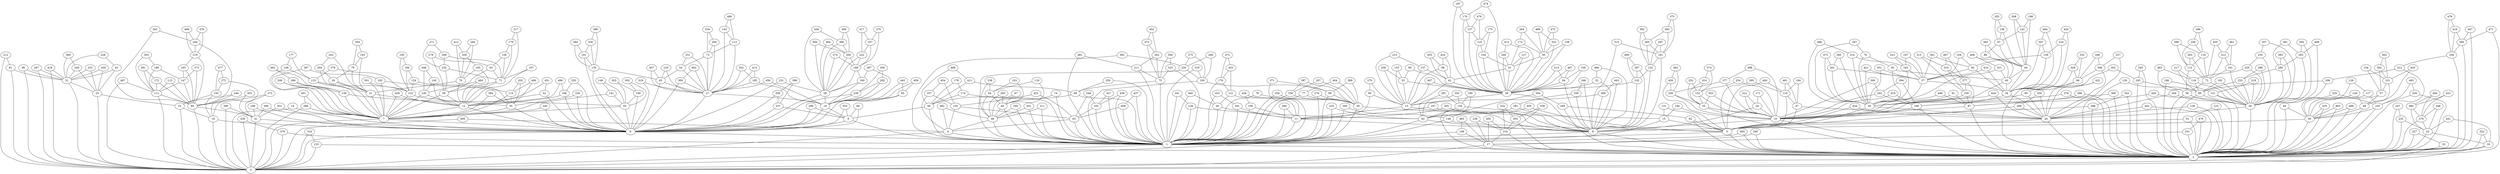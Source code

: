 graph G_1 {
    1;
    2;
    3;
    4;
    5;
    6;
    7;
    8;
    9;
    10;
    11;
    12;
    13;
    14;
    15;
    16;
    17;
    18;
    19;
    20;
    21;
    22;
    23;
    24;
    25;
    26;
    27;
    28;
    29;
    30;
    31;
    32;
    33;
    34;
    35;
    36;
    37;
    38;
    39;
    40;
    41;
    42;
    43;
    44;
    45;
    46;
    47;
    48;
    49;
    50;
    51;
    52;
    53;
    54;
    55;
    56;
    57;
    58;
    59;
    60;
    61;
    62;
    63;
    64;
    65;
    66;
    67;
    68;
    69;
    70;
    71;
    72;
    73;
    74;
    75;
    76;
    77;
    78;
    79;
    80;
    81;
    82;
    83;
    84;
    85;
    86;
    87;
    88;
    89;
    90;
    91;
    92;
    93;
    94;
    95;
    96;
    97;
    98;
    99;
    100;
    101;
    102;
    103;
    104;
    105;
    106;
    107;
    108;
    109;
    110;
    111;
    112;
    113;
    114;
    115;
    116;
    117;
    118;
    119;
    120;
    121;
    122;
    123;
    124;
    125;
    126;
    127;
    128;
    129;
    130;
    131;
    132;
    133;
    134;
    135;
    136;
    137;
    138;
    139;
    140;
    141;
    142;
    143;
    144;
    145;
    146;
    147;
    148;
    149;
    150;
    151;
    152;
    153;
    154;
    155;
    156;
    157;
    158;
    159;
    160;
    161;
    162;
    163;
    164;
    165;
    166;
    167;
    168;
    169;
    170;
    171;
    172;
    173;
    174;
    175;
    176;
    177;
    178;
    179;
    180;
    181;
    182;
    183;
    184;
    185;
    186;
    187;
    188;
    189;
    190;
    191;
    192;
    193;
    194;
    195;
    196;
    197;
    198;
    199;
    200;
    201;
    202;
    203;
    204;
    205;
    206;
    207;
    208;
    209;
    210;
    211;
    212;
    213;
    214;
    215;
    216;
    217;
    218;
    219;
    220;
    221;
    222;
    223;
    224;
    225;
    226;
    227;
    228;
    229;
    230;
    231;
    232;
    233;
    234;
    235;
    236;
    237;
    238;
    239;
    240;
    241;
    242;
    243;
    244;
    245;
    246;
    247;
    248;
    249;
    250;
    251;
    252;
    253;
    254;
    255;
    256;
    257;
    258;
    259;
    260;
    261;
    262;
    263;
    264;
    265;
    266;
    267;
    268;
    269;
    270;
    271;
    272;
    273;
    274;
    275;
    276;
    277;
    278;
    279;
    280;
    281;
    282;
    283;
    284;
    285;
    286;
    287;
    288;
    289;
    290;
    291;
    292;
    293;
    294;
    295;
    296;
    297;
    298;
    299;
    300;
    301;
    302;
    303;
    304;
    305;
    306;
    307;
    308;
    309;
    310;
    311;
    312;
    313;
    314;
    315;
    316;
    317;
    318;
    319;
    320;
    321;
    322;
    323;
    324;
    325;
    326;
    327;
    328;
    329;
    330;
    331;
    332;
    333;
    334;
    335;
    336;
    337;
    338;
    339;
    340;
    341;
    342;
    343;
    344;
    345;
    346;
    347;
    348;
    349;
    350;
    351;
    352;
    353;
    354;
    355;
    356;
    357;
    358;
    359;
    360;
    361;
    362;
    363;
    364;
    365;
    366;
    367;
    368;
    369;
    370;
    371;
    372;
    373;
    374;
    375;
    376;
    377;
    378;
    379;
    380;
    381;
    382;
    383;
    384;
    385;
    386;
    387;
    388;
    389;
    390;
    391;
    392;
    393;
    394;
    395;
    396;
    397;
    398;
    399;
    400;
    401;
    402;
    403;
    404;
    405;
    406;
    407;
    408;
    409;
    410;
    411;
    412;
    413;
    414;
    415;
    416;
    417;
    418;
    419;
    420;
    421;
    422;
    423;
    424;
    425;
    426;
    427;
    428;
    429;
    430;
    431;
    432;
    433;
    434;
    435;
    436;
    437;
    438;
    439;
    440;
    441;
    442;
    443;
    444;
    445;
    446;
    447;
    448;
    449;
    450;
    451;
    452;
    453;
    454;
    455;
    456;
    457;
    458;
    459;
    460;
    461;
    462;
    463;
    464;
    465;
    466;
    467;
    468;
    469;
    470;
    471;
    472;
    473;
    474;
    475;
    476;
    477;
    478;
    479;
    480;
    481;
    482;
    483;
    484;
    485;
    486;
    487;
    488;
    489;
    490;
    491;
    492;
    493;
    494;
    495;
    496;
    497;
    498;
    499;
    500;
    501;
    502;
    503;
    1 -- 2;
    2 -- 3;
    1 -- 3;
    4 -- 1;
    4 -- 3;
    5 -- 1;
    5 -- 2;
    6 -- 1;
    6 -- 3;
    7 -- 6;
    7 -- 3;
    8 -- 1;
    8 -- 2;
    9 -- 6;
    9 -- 1;
    10 -- 8;
    10 -- 2;
    11 -- 8;
    11 -- 1;
    12 -- 7;
    12 -- 6;
    13 -- 11;
    13 -- 8;
    14 -- 7;
    14 -- 3;
    15 -- 5;
    15 -- 1;
    16 -- 2;
    16 -- 3;
    17 -- 2;
    17 -- 3;
    18 -- 6;
    18 -- 3;
    19 -- 9;
    19 -- 6;
    20 -- 11;
    20 -- 1;
    21 -- 12;
    21 -- 7;
    22 -- 18;
    22 -- 3;
    23 -- 16;
    23 -- 2;
    24 -- 10;
    24 -- 8;
    25 -- 22;
    25 -- 3;
    26 -- 5;
    26 -- 2;
    27 -- 19;
    27 -- 6;
    28 -- 13;
    28 -- 8;
    29 -- 21;
    29 -- 7;
    30 -- 26;
    30 -- 5;
    31 -- 25;
    31 -- 3;
    32 -- 28;
    32 -- 8;
    33 -- 28;
    33 -- 13;
    34 -- 30;
    34 -- 26;
    35 -- 7;
    35 -- 6;
    36 -- 26;
    36 -- 2;
    37 -- 34;
    37 -- 30;
    38 -- 15;
    38 -- 1;
    39 -- 8;
    39 -- 2;
    40 -- 34;
    40 -- 30;
    41 -- 6;
    41 -- 3;
    42 -- 28;
    42 -- 13;
    43 -- 31;
    43 -- 25;
    44 -- 39;
    44 -- 2;
    45 -- 27;
    45 -- 6;
    46 -- 4;
    46 -- 1;
    47 -- 26;
    47 -- 5;
    48 -- 39;
    48 -- 2;
    49 -- 46;
    49 -- 1;
    50 -- 40;
    50 -- 30;
    51 -- 42;
    51 -- 28;
    52 -- 12;
    52 -- 6;
    53 -- 2;
    53 -- 3;
    54 -- 45;
    54 -- 27;
    55 -- 10;
    55 -- 2;
    56 -- 36;
    56 -- 2;
    57 -- 48;
    57 -- 39;
    58 -- 19;
    58 -- 6;
    59 -- 12;
    59 -- 7;
    60 -- 9;
    60 -- 1;
    61 -- 31;
    61 -- 3;
    62 -- 8;
    62 -- 1;
    63 -- 4;
    63 -- 1;
    64 -- 40;
    64 -- 34;
    65 -- 7;
    65 -- 6;
    66 -- 9;
    66 -- 6;
    67 -- 49;
    67 -- 46;
    68 -- 60;
    68 -- 1;
    69 -- 38;
    69 -- 1;
    70 -- 21;
    70 -- 12;
    71 -- 59;
    71 -- 12;
    72 -- 56;
    72 -- 36;
    73 -- 54;
    73 -- 27;
    74 -- 49;
    74 -- 1;
    75 -- 68;
    75 -- 1;
    76 -- 50;
    76 -- 30;
    77 -- 38;
    77 -- 1;
    78 -- 38;
    78 -- 1;
    79 -- 29;
    79 -- 21;
    80 -- 41;
    80 -- 3;
    81 -- 5;
    81 -- 2;
    82 -- 37;
    82 -- 34;
    83 -- 19;
    83 -- 6;
    84 -- 49;
    84 -- 46;
    85 -- 30;
    85 -- 26;
    86 -- 34;
    86 -- 26;
    87 -- 10;
    87 -- 2;
    88 -- 64;
    88 -- 40;
    89 -- 36;
    89 -- 2;
    90 -- 13;
    90 -- 11;
    91 -- 87;
    91 -- 10;
    92 -- 5;
    92 -- 2;
    93 -- 71;
    93 -- 59;
    94 -- 28;
    94 -- 8;
    95 -- 51;
    95 -- 28;
    96 -- 31;
    96 -- 3;
    97 -- 88;
    97 -- 64;
    98 -- 42;
    98 -- 13;
    99 -- 33;
    99 -- 28;
    100 -- 69;
    100 -- 1;
    101 -- 57;
    101 -- 48;
    102 -- 28;
    102 -- 8;
    103 -- 84;
    103 -- 49;
    104 -- 51;
    104 -- 28;
    105 -- 39;
    105 -- 2;
    106 -- 17;
    106 -- 3;
    107 -- 71;
    107 -- 12;
    108 -- 95;
    108 -- 28;
    109 -- 94;
    109 -- 28;
    110 -- 47;
    110 -- 5;
    111 -- 80;
    111 -- 3;
    112 -- 72;
    112 -- 56;
    113 -- 73;
    113 -- 27;
    114 -- 35;
    114 -- 7;
    115 -- 111;
    115 -- 80;
    116 -- 89;
    116 -- 36;
    117 -- 105;
    117 -- 39;
    118 -- 112;
    118 -- 72;
    119 -- 84;
    119 -- 49;
    120 -- 45;
    120 -- 27;
    121 -- 20;
    121 -- 11;
    122 -- 35;
    122 -- 7;
    123 -- 122;
    123 -- 7;
    124 -- 122;
    124 -- 35;
    125 -- 104;
    125 -- 28;
    126 -- 48;
    126 -- 39;
    127 -- 51;
    127 -- 28;
    128 -- 62;
    128 -- 1;
    129 -- 117;
    129 -- 39;
    130 -- 89;
    130 -- 2;
    131 -- 15;
    131 -- 5;
    132 -- 102;
    132 -- 8;
    133 -- 2;
    133 -- 3;
    134 -- 62;
    134 -- 8;
    135 -- 45;
    135 -- 6;
    136 -- 26;
    136 -- 2;
    137 -- 125;
    137 -- 28;
    138 -- 97;
    138 -- 64;
    139 -- 65;
    139 -- 7;
    140 -- 12;
    140 -- 7;
    141 -- 65;
    141 -- 7;
    142 -- 97;
    142 -- 64;
    143 -- 113;
    143 -- 27;
    144 -- 15;
    144 -- 5;
    145 -- 140;
    145 -- 12;
    146 -- 141;
    146 -- 65;
    147 -- 111;
    147 -- 80;
    148 -- 5;
    148 -- 1;
    149 -- 123;
    149 -- 7;
    150 -- 22;
    150 -- 18;
    151 -- 36;
    151 -- 2;
    152 -- 55;
    152 -- 10;
    153 -- 33;
    153 -- 13;
    154 -- 101;
    154 -- 57;
    155 -- 63;
    155 -- 4;
    156 -- 93;
    156 -- 71;
    157 -- 42;
    157 -- 13;
    158 -- 38;
    158 -- 1;
    159 -- 82;
    159 -- 34;
    160 -- 58;
    160 -- 19;
    161 -- 72;
    161 -- 36;
    162 -- 63;
    162 -- 1;
    163 -- 37;
    163 -- 30;
    164 -- 82;
    164 -- 37;
    165 -- 147;
    165 -- 80;
    166 -- 12;
    166 -- 6;
    167 -- 11;
    167 -- 8;
    168 -- 41;
    168 -- 6;
    169 -- 46;
    169 -- 1;
    170 -- 137;
    170 -- 28;
    171 -- 24;
    171 -- 10;
    172 -- 111;
    172 -- 80;
    173 -- 95;
    173 -- 51;
    174 -- 60;
    174 -- 1;
    175 -- 125;
    175 -- 104;
    176 -- 121;
    176 -- 20;
    177 -- 149;
    177 -- 123;
    178 -- 174;
    178 -- 60;
    179 -- 156;
    179 -- 71;
    180 -- 134;
    180 -- 62;
    181 -- 132;
    181 -- 8;
    182 -- 114;
    182 -- 7;
    183 -- 79;
    183 -- 21;
    184 -- 110;
    184 -- 47;
    185 -- 27;
    185 -- 19;
    186 -- 151;
    186 -- 2;
    187 -- 170;
    187 -- 28;
    188 -- 147;
    188 -- 111;
    189 -- 160;
    189 -- 58;
    190 -- 65;
    190 -- 6;
    191 -- 135;
    191 -- 6;
    192 -- 89;
    192 -- 36;
    193 -- 70;
    193 -- 12;
    194 -- 124;
    194 -- 122;
    195 -- 194;
    195 -- 122;
    196 -- 10;
    196 -- 2;
    197 -- 163;
    197 -- 37;
    198 -- 142;
    198 -- 64;
    199 -- 11;
    199 -- 1;
    200 -- 193;
    200 -- 70;
    201 -- 46;
    201 -- 1;
    202 -- 114;
    202 -- 35;
    203 -- 190;
    203 -- 65;
    204 -- 29;
    204 -- 21;
    205 -- 11;
    205 -- 8;
    206 -- 89;
    206 -- 2;
    207 -- 158;
    207 -- 38;
    208 -- 139;
    208 -- 7;
    209 -- 189;
    209 -- 58;
    210 -- 81;
    210 -- 2;
    211 -- 75;
    211 -- 1;
    212 -- 61;
    212 -- 3;
    213 -- 94;
    213 -- 28;
    214 -- 163;
    214 -- 30;
    215 -- 157;
    215 -- 13;
    216 -- 17;
    216 -- 2;
    217 -- 116;
    217 -- 89;
    218 -- 151;
    218 -- 36;
    219 -- 165;
    219 -- 80;
    220 -- 100;
    220 -- 1;
    221 -- 24;
    221 -- 10;
    222 -- 189;
    222 -- 58;
    223 -- 163;
    223 -- 37;
    224 -- 159;
    224 -- 34;
    225 -- 62;
    225 -- 1;
    226 -- 105;
    226 -- 2;
    227 -- 53;
    227 -- 2;
    228 -- 43;
    228 -- 31;
    229 -- 116;
    229 -- 36;
    230 -- 87;
    230 -- 10;
    231 -- 58;
    231 -- 6;
    232 -- 71;
    232 -- 59;
    233 -- 89;
    233 -- 36;
    234 -- 35;
    234 -- 6;
    235 -- 23;
    235 -- 2;
    236 -- 216;
    236 -- 17;
    237 -- 9;
    237 -- 6;
    238 -- 84;
    238 -- 46;
    239 -- 19;
    239 -- 6;
    240 -- 7;
    240 -- 6;
    241 -- 128;
    241 -- 1;
    242 -- 196;
    242 -- 10;
    243 -- 204;
    243 -- 21;
    244 -- 219;
    244 -- 80;
    245 -- 56;
    245 -- 2;
    246 -- 22;
    246 -- 18;
    247 -- 235;
    247 -- 2;
    248 -- 162;
    248 -- 63;
    249 -- 31;
    249 -- 25;
    250 -- 68;
    250 -- 1;
    251 -- 17;
    251 -- 2;
    252 -- 152;
    252 -- 55;
    253 -- 31;
    253 -- 25;
    254 -- 152;
    254 -- 10;
    255 -- 229;
    255 -- 36;
    256 -- 38;
    256 -- 1;
    257 -- 222;
    257 -- 189;
    258 -- 33;
    258 -- 13;
    259 -- 118;
    259 -- 112;
    260 -- 11;
    260 -- 1;
    261 -- 37;
    261 -- 30;
    262 -- 211;
    262 -- 75;
    263 -- 112;
    263 -- 72;
    264 -- 173;
    264 -- 95;
    265 -- 181;
    265 -- 132;
    266 -- 220;
    266 -- 100;
    267 -- 31;
    267 -- 3;
    268 -- 139;
    268 -- 7;
    269 -- 232;
    269 -- 71;
    270 -- 90;
    270 -- 13;
    271 -- 269;
    271 -- 232;
    272 -- 150;
    272 -- 18;
    273 -- 80;
    273 -- 41;
    274 -- 189;
    274 -- 58;
    275 -- 220;
    275 -- 100;
    276 -- 23;
    276 -- 2;
    277 -- 230;
    277 -- 87;
    278 -- 38;
    278 -- 1;
    279 -- 93;
    279 -- 59;
    280 -- 233;
    280 -- 36;
    281 -- 62;
    281 -- 8;
    282 -- 239;
    282 -- 19;
    283 -- 49;
    283 -- 46;
    284 -- 200;
    284 -- 70;
    285 -- 261;
    285 -- 30;
    286 -- 259;
    286 -- 118;
    287 -- 102;
    287 -- 8;
    288 -- 233;
    288 -- 36;
    289 -- 92;
    289 -- 2;
    290 -- 41;
    290 -- 6;
    291 -- 134;
    291 -- 62;
    292 -- 265;
    292 -- 181;
    293 -- 280;
    293 -- 36;
    294 -- 73;
    294 -- 27;
    295 -- 17;
    295 -- 2;
    296 -- 9;
    296 -- 6;
    297 -- 181;
    297 -- 132;
    298 -- 10;
    298 -- 2;
    299 -- 26;
    299 -- 5;
    300 -- 242;
    300 -- 10;
    301 -- 41;
    301 -- 6;
    302 -- 245;
    302 -- 2;
    303 -- 216;
    303 -- 2;
    304 -- 183;
    304 -- 79;
    305 -- 188;
    305 -- 111;
    306 -- 86;
    306 -- 26;
    307 -- 159;
    307 -- 34;
    308 -- 142;
    308 -- 64;
    309 -- 27;
    309 -- 6;
    310 -- 277;
    310 -- 230;
    311 -- 46;
    311 -- 1;
    312 -- 206;
    312 -- 2;
    313 -- 310;
    313 -- 230;
    314 -- 152;
    314 -- 55;
    315 -- 181;
    315 -- 8;
    316 -- 133;
    316 -- 3;
    317 -- 179;
    317 -- 71;
    318 -- 27;
    318 -- 6;
    319 -- 100;
    319 -- 1;
    320 -- 166;
    320 -- 6;
    321 -- 40;
    321 -- 30;
    322 -- 16;
    322 -- 2;
    323 -- 75;
    323 -- 1;
    324 -- 303;
    324 -- 216;
    325 -- 105;
    325 -- 2;
    326 -- 55;
    326 -- 10;
    327 -- 306;
    327 -- 26;
    328 -- 237;
    328 -- 6;
    329 -- 86;
    329 -- 34;
    330 -- 191;
    330 -- 135;
    331 -- 54;
    331 -- 27;
    332 -- 329;
    332 -- 86;
    333 -- 95;
    333 -- 28;
    334 -- 294;
    334 -- 73;
    335 -- 39;
    335 -- 2;
    336 -- 312;
    336 -- 2;
    337 -- 155;
    337 -- 4;
    338 -- 281;
    338 -- 8;
    339 -- 303;
    339 -- 216;
    340 -- 148;
    340 -- 1;
    341 -- 11;
    341 -- 1;
    342 -- 244;
    342 -- 80;
    343 -- 298;
    343 -- 2;
    344 -- 36;
    344 -- 26;
    345 -- 245;
    345 -- 2;
    346 -- 338;
    346 -- 8;
    347 -- 76;
    347 -- 30;
    348 -- 276;
    348 -- 23;
    349 -- 51;
    349 -- 28;
    350 -- 134;
    350 -- 62;
    351 -- 37;
    351 -- 30;
    352 -- 185;
    352 -- 27;
    353 -- 9;
    353 -- 6;
    354 -- 289;
    354 -- 2;
    355 -- 138;
    355 -- 97;
    356 -- 282;
    356 -- 239;
    357 -- 255;
    357 -- 36;
    358 -- 323;
    358 -- 75;
    359 -- 299;
    359 -- 26;
    360 -- 249;
    360 -- 31;
    361 -- 293;
    361 -- 280;
    362 -- 101;
    362 -- 57;
    363 -- 362;
    363 -- 101;
    364 -- 35;
    364 -- 7;
    365 -- 88;
    365 -- 64;
    366 -- 209;
    366 -- 58;
    367 -- 182;
    367 -- 7;
    368 -- 7;
    368 -- 3;
    369 -- 87;
    369 -- 2;
    370 -- 257;
    370 -- 189;
    371 -- 69;
    371 -- 1;
    372 -- 147;
    372 -- 80;
    373 -- 262;
    373 -- 75;
    374 -- 314;
    374 -- 152;
    375 -- 292;
    375 -- 181;
    376 -- 196;
    376 -- 2;
    377 -- 326;
    377 -- 10;
    378 -- 123;
    378 -- 122;
    379 -- 1;
    379 -- 3;
    380 -- 276;
    380 -- 23;
    381 -- 82;
    381 -- 37;
    382 -- 220;
    382 -- 1;
    383 -- 280;
    383 -- 36;
    384 -- 191;
    384 -- 135;
    385 -- 336;
    385 -- 2;
    386 -- 330;
    386 -- 135;
    387 -- 158;
    387 -- 38;
    388 -- 328;
    388 -- 237;
    389 -- 13;
    389 -- 8;
    390 -- 41;
    390 -- 3;
    391 -- 172;
    391 -- 111;
    392 -- 265;
    392 -- 132;
    393 -- 293;
    393 -- 36;
    394 -- 242;
    394 -- 196;
    395 -- 110;
    395 -- 5;
    396 -- 196;
    396 -- 2;
    397 -- 160;
    397 -- 19;
    398 -- 118;
    398 -- 112;
    399 -- 69;
    399 -- 38;
    400 -- 110;
    400 -- 5;
    401 -- 368;
    401 -- 7;
    402 -- 309;
    402 -- 27;
    403 -- 39;
    403 -- 2;
    404 -- 77;
    404 -- 38;
    405 -- 148;
    405 -- 5;
    406 -- 321;
    406 -- 40;
    407 -- 28;
    407 -- 13;
    408 -- 293;
    408 -- 36;
    409 -- 63;
    409 -- 1;
    410 -- 37;
    410 -- 34;
    411 -- 68;
    411 -- 60;
    412 -- 161;
    412 -- 72;
    413 -- 200;
    413 -- 70;
    414 -- 185;
    414 -- 27;
    415 -- 349;
    415 -- 28;
    416 -- 385;
    416 -- 336;
    417 -- 257;
    417 -- 222;
    418 -- 31;
    418 -- 3;
    419 -- 196;
    419 -- 10;
    420 -- 224;
    420 -- 34;
    421 -- 37;
    421 -- 30;
    422 -- 155;
    422 -- 63;
    423 -- 380;
    423 -- 276;
    424 -- 98;
    424 -- 42;
    425 -- 101;
    425 -- 48;
    426 -- 199;
    426 -- 11;
    427 -- 162;
    427 -- 1;
    428 -- 12;
    428 -- 7;
    429 -- 87;
    429 -- 2;
    430 -- 31;
    430 -- 25;
    431 -- 341;
    431 -- 1;
    432 -- 85;
    432 -- 26;
    433 -- 176;
    433 -- 121;
    434 -- 26;
    434 -- 5;
    435 -- 412;
    435 -- 72;
    436 -- 366;
    436 -- 58;
    437 -- 409;
    437 -- 1;
    438 -- 379;
    438 -- 3;
    439 -- 162;
    439 -- 1;
    440 -- 20;
    440 -- 1;
    441 -- 23;
    441 -- 16;
    442 -- 26;
    442 -- 2;
    443 -- 389;
    443 -- 8;
    444 -- 30;
    444 -- 26;
    445 -- 83;
    445 -- 19;
    446 -- 306;
    446 -- 86;
    447 -- 385;
    447 -- 2;
    448 -- 145;
    448 -- 140;
    449 -- 87;
    449 -- 10;
    450 -- 216;
    450 -- 17;
    451 -- 52;
    451 -- 12;
    452 -- 373;
    452 -- 262;
    453 -- 80;
    453 -- 41;
    454 -- 337;
    454 -- 155;
    455 -- 98;
    455 -- 42;
    456 -- 27;
    456 -- 19;
    457 -- 45;
    457 -- 27;
    458 -- 326;
    458 -- 10;
    459 -- 83;
    459 -- 19;
    460 -- 140;
    460 -- 12;
    461 -- 412;
    461 -- 161;
    462 -- 268;
    462 -- 139;
    463 -- 116;
    463 -- 89;
    464 -- 209;
    464 -- 58;
    465 -- 226;
    465 -- 105;
    466 -- 32;
    466 -- 8;
    467 -- 94;
    467 -- 28;
    468 -- 411;
    468 -- 60;
    469 -- 287;
    469 -- 102;
    470 -- 251;
    470 -- 2;
    471 -- 385;
    471 -- 2;
    472 -- 433;
    472 -- 176;
    473 -- 261;
    473 -- 30;
    474 -- 170;
    474 -- 28;
    475 -- 333;
    475 -- 95;
    476 -- 244;
    476 -- 219;
    477 -- 272;
    477 -- 150;
    478 -- 416;
    478 -- 336;
    479 -- 137;
    479 -- 125;
    480 -- 143;
    480 -- 113;
    481 -- 211;
    481 -- 1;
    482 -- 46;
    482 -- 4;
    483 -- 106;
    483 -- 17;
    484 -- 307;
    484 -- 34;
    485 -- 366;
    485 -- 209;
    486 -- 214;
    486 -- 30;
    487 -- 111;
    487 -- 3;
    488 -- 39;
    488 -- 2;
    489 -- 333;
    489 -- 95;
    490 -- 114;
    490 -- 35;
    491 -- 110;
    491 -- 47;
    492 -- 458;
    492 -- 326;
    493 -- 1;
    493 -- 2;
    494 -- 380;
    494 -- 276;
    495 -- 4;
    495 -- 3;
    496 -- 166;
    496 -- 12;
    497 -- 310;
    497 -- 277;
    498 -- 377;
    498 -- 10;
    499 -- 244;
    499 -- 219;
    500 -- 209;
    500 -- 58;
    501 -- 122;
    501 -- 7;
    502 -- 190;
    502 -- 65;
    503 -- 55;
    503 -- 10;
}